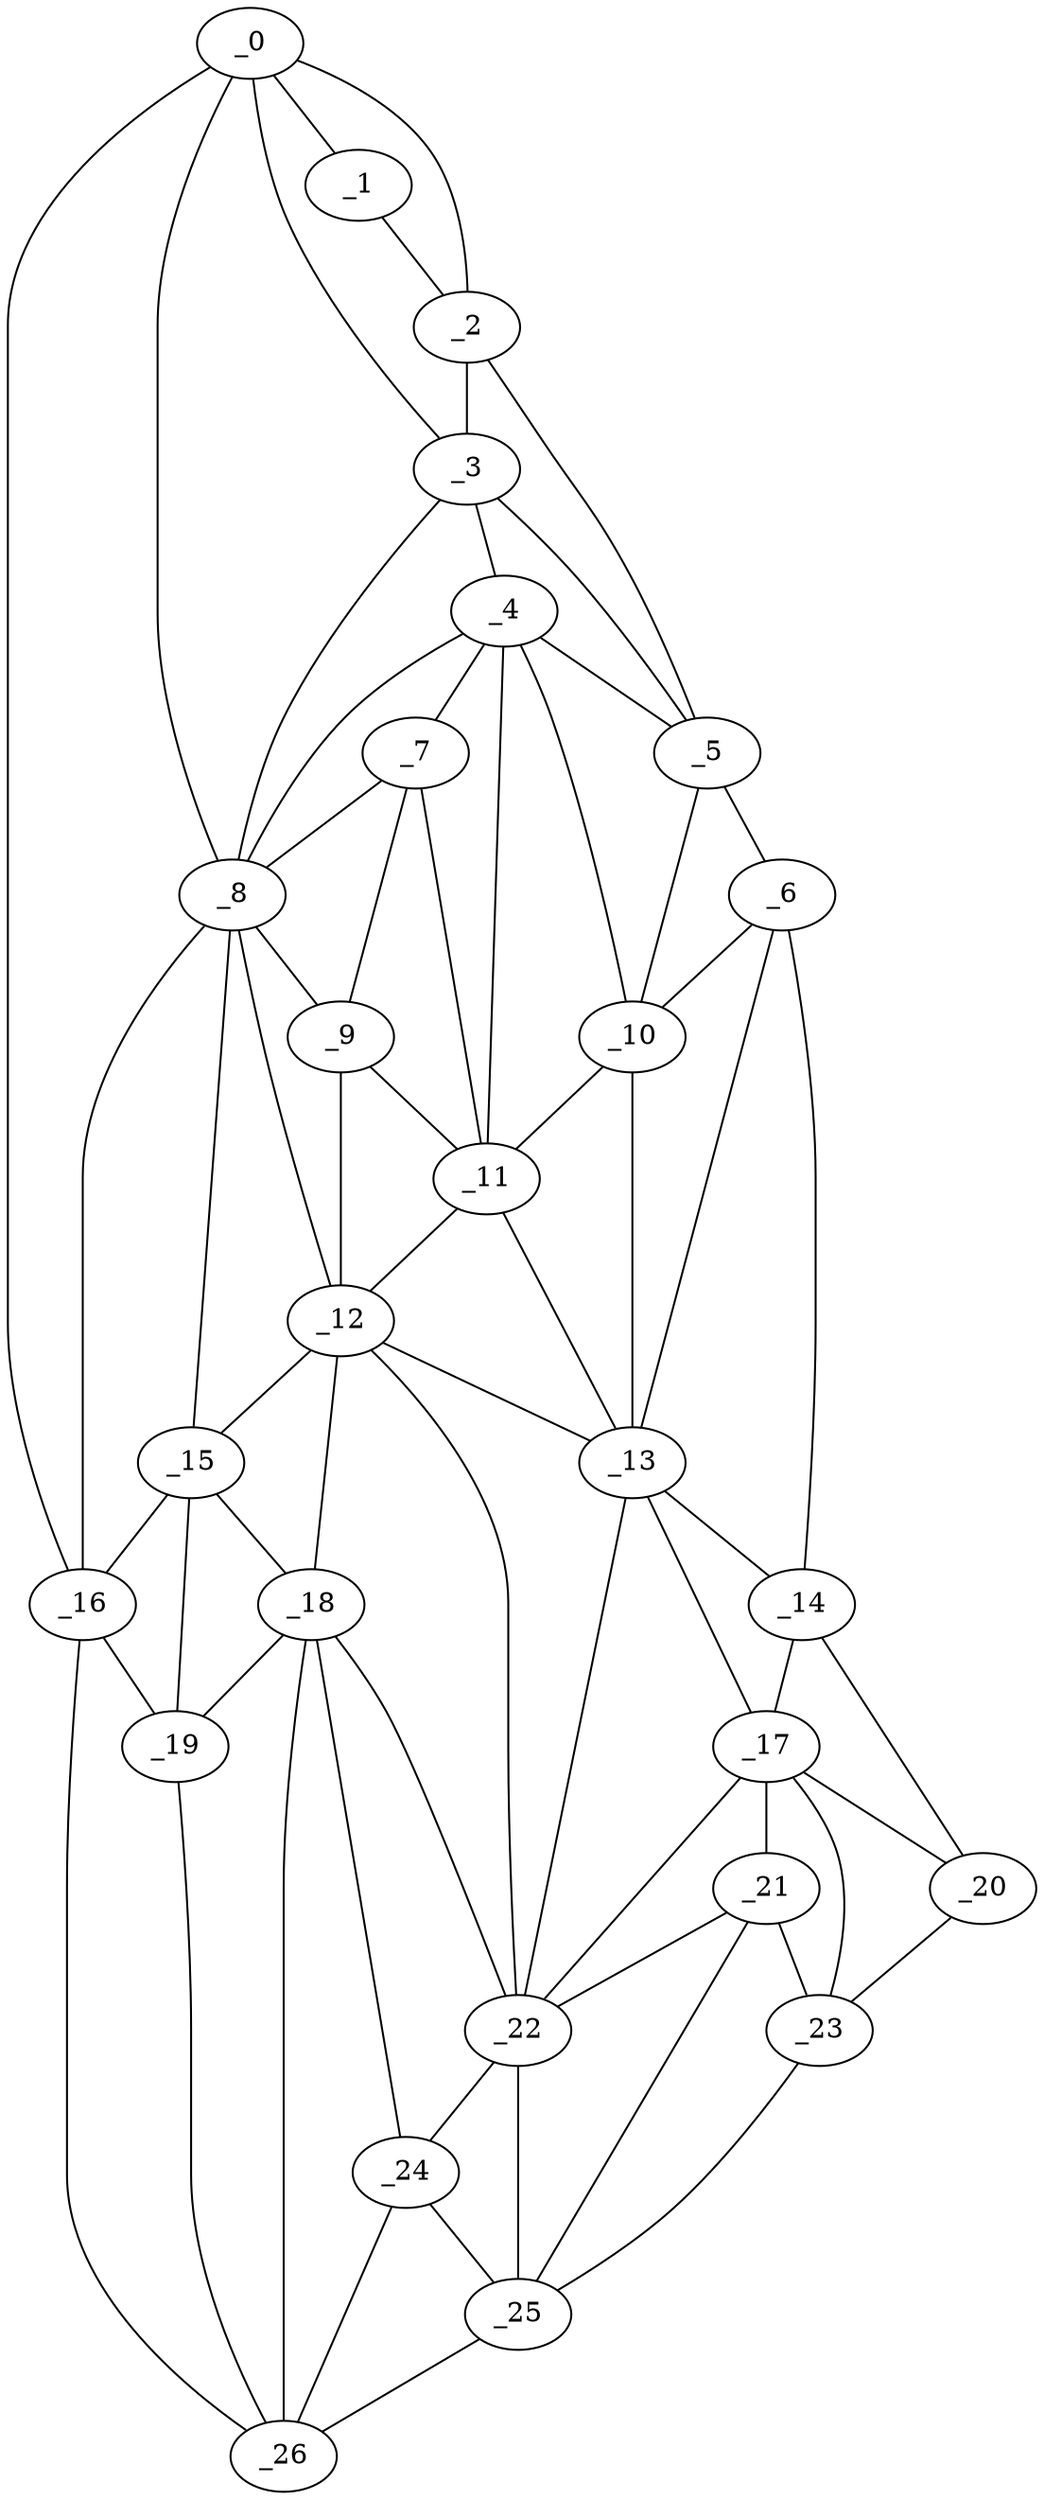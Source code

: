 graph "obj60__120.gxl" {
	_0	 [x=5,
		y=80];
	_1	 [x=7,
		y=59];
	_0 -- _1	 [valence=1];
	_2	 [x=18,
		y=53];
	_0 -- _2	 [valence=1];
	_3	 [x=46,
		y=49];
	_0 -- _3	 [valence=2];
	_8	 [x=73,
		y=70];
	_0 -- _8	 [valence=1];
	_16	 [x=94,
		y=101];
	_0 -- _16	 [valence=1];
	_1 -- _2	 [valence=1];
	_2 -- _3	 [valence=2];
	_5	 [x=63,
		y=36];
	_2 -- _5	 [valence=1];
	_4	 [x=56,
		y=50];
	_3 -- _4	 [valence=2];
	_3 -- _5	 [valence=1];
	_3 -- _8	 [valence=2];
	_4 -- _5	 [valence=2];
	_7	 [x=73,
		y=66];
	_4 -- _7	 [valence=1];
	_4 -- _8	 [valence=2];
	_10	 [x=83,
		y=47];
	_4 -- _10	 [valence=1];
	_11	 [x=83,
		y=54];
	_4 -- _11	 [valence=2];
	_6	 [x=72,
		y=33];
	_5 -- _6	 [valence=1];
	_5 -- _10	 [valence=2];
	_6 -- _10	 [valence=2];
	_13	 [x=91,
		y=44];
	_6 -- _13	 [valence=1];
	_14	 [x=93,
		y=29];
	_6 -- _14	 [valence=1];
	_7 -- _8	 [valence=1];
	_9	 [x=81,
		y=65];
	_7 -- _9	 [valence=2];
	_7 -- _11	 [valence=2];
	_8 -- _9	 [valence=2];
	_12	 [x=87,
		y=66];
	_8 -- _12	 [valence=2];
	_15	 [x=94,
		y=78];
	_8 -- _15	 [valence=2];
	_8 -- _16	 [valence=2];
	_9 -- _11	 [valence=2];
	_9 -- _12	 [valence=2];
	_10 -- _11	 [valence=2];
	_10 -- _13	 [valence=2];
	_11 -- _12	 [valence=2];
	_11 -- _13	 [valence=2];
	_12 -- _13	 [valence=2];
	_12 -- _15	 [valence=2];
	_18	 [x=102,
		y=79];
	_12 -- _18	 [valence=2];
	_22	 [x=113,
		y=52];
	_12 -- _22	 [valence=1];
	_13 -- _14	 [valence=2];
	_17	 [x=100,
		y=38];
	_13 -- _17	 [valence=2];
	_13 -- _22	 [valence=2];
	_14 -- _17	 [valence=1];
	_20	 [x=112,
		y=27];
	_14 -- _20	 [valence=1];
	_15 -- _16	 [valence=2];
	_15 -- _18	 [valence=1];
	_19	 [x=103,
		y=95];
	_15 -- _19	 [valence=2];
	_16 -- _19	 [valence=2];
	_26	 [x=126,
		y=81];
	_16 -- _26	 [valence=1];
	_17 -- _20	 [valence=2];
	_21	 [x=113,
		y=47];
	_17 -- _21	 [valence=2];
	_17 -- _22	 [valence=1];
	_23	 [x=117,
		y=39];
	_17 -- _23	 [valence=2];
	_18 -- _19	 [valence=2];
	_18 -- _22	 [valence=2];
	_24	 [x=120,
		y=67];
	_18 -- _24	 [valence=1];
	_18 -- _26	 [valence=2];
	_19 -- _26	 [valence=2];
	_20 -- _23	 [valence=1];
	_21 -- _22	 [valence=2];
	_21 -- _23	 [valence=2];
	_25	 [x=124,
		y=58];
	_21 -- _25	 [valence=2];
	_22 -- _24	 [valence=2];
	_22 -- _25	 [valence=1];
	_23 -- _25	 [valence=1];
	_24 -- _25	 [valence=2];
	_24 -- _26	 [valence=1];
	_25 -- _26	 [valence=1];
}
